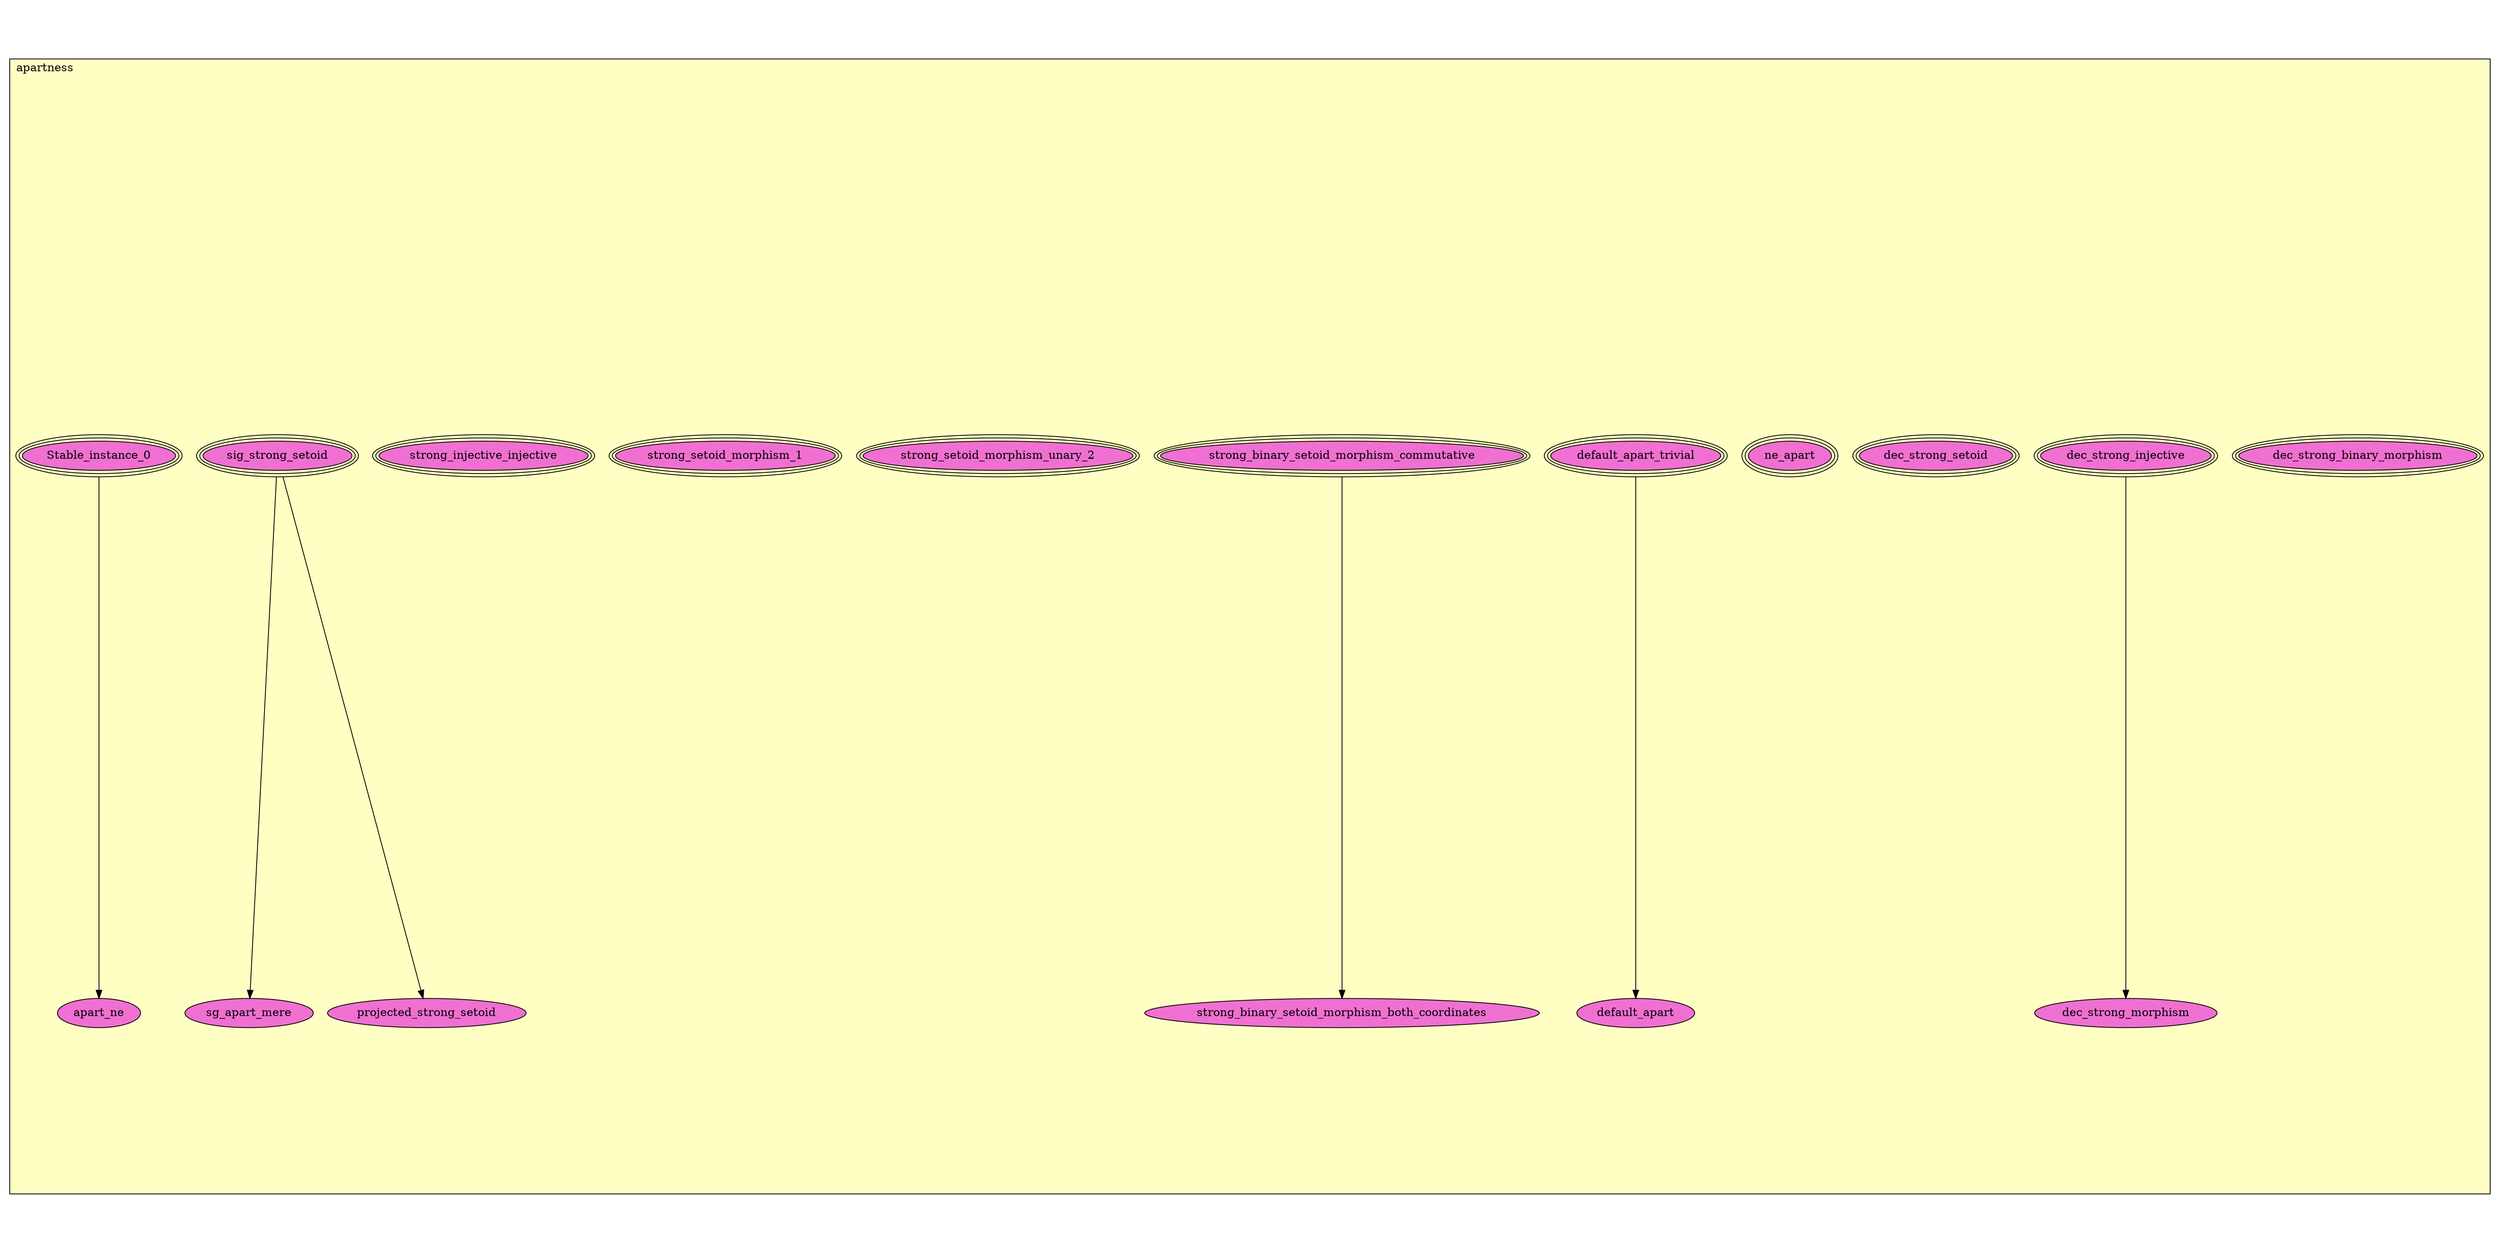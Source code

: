 digraph HoTT_Classes_theory_apartness {
  graph [ratio=0.5]
  node [style=filled]
apartness_dec_strong_binary_morphism [label="dec_strong_binary_morphism", URL=<apartness.html#dec_strong_binary_morphism>, peripheries=3, fillcolor="#F070D1"] ;
apartness_dec_strong_injective [label="dec_strong_injective", URL=<apartness.html#dec_strong_injective>, peripheries=3, fillcolor="#F070D1"] ;
apartness_dec_strong_morphism [label="dec_strong_morphism", URL=<apartness.html#dec_strong_morphism>, fillcolor="#F070D1"] ;
apartness_dec_strong_setoid [label="dec_strong_setoid", URL=<apartness.html#dec_strong_setoid>, peripheries=3, fillcolor="#F070D1"] ;
apartness_ne_apart [label="ne_apart", URL=<apartness.html#ne_apart>, peripheries=3, fillcolor="#F070D1"] ;
apartness_default_apart_trivial [label="default_apart_trivial", URL=<apartness.html#default_apart_trivial>, peripheries=3, fillcolor="#F070D1"] ;
apartness_default_apart [label="default_apart", URL=<apartness.html#default_apart>, fillcolor="#F070D1"] ;
apartness_strong_binary_setoid_morphism_commutative [label="strong_binary_setoid_morphism_commutative", URL=<apartness.html#strong_binary_setoid_morphism_commutative>, peripheries=3, fillcolor="#F070D1"] ;
apartness_strong_binary_setoid_morphism_both_coordinates [label="strong_binary_setoid_morphism_both_coordinates", URL=<apartness.html#strong_binary_setoid_morphism_both_coordinates>, fillcolor="#F070D1"] ;
apartness_strong_setoid_morphism_unary_2 [label="strong_setoid_morphism_unary_2", URL=<apartness.html#strong_setoid_morphism_unary_2>, peripheries=3, fillcolor="#F070D1"] ;
apartness_strong_setoid_morphism_1 [label="strong_setoid_morphism_1", URL=<apartness.html#strong_setoid_morphism_1>, peripheries=3, fillcolor="#F070D1"] ;
apartness_strong_injective_injective [label="strong_injective_injective", URL=<apartness.html#strong_injective_injective>, peripheries=3, fillcolor="#F070D1"] ;
apartness_sig_strong_setoid [label="sig_strong_setoid", URL=<apartness.html#sig_strong_setoid>, peripheries=3, fillcolor="#F070D1"] ;
apartness_sg_apart_mere [label="sg_apart_mere", URL=<apartness.html#sg_apart_mere>, fillcolor="#F070D1"] ;
apartness_projected_strong_setoid [label="projected_strong_setoid", URL=<apartness.html#projected_strong_setoid>, fillcolor="#F070D1"] ;
apartness_Stable_instance_0 [label="Stable_instance_0", URL=<apartness.html#Stable_instance_0>, peripheries=3, fillcolor="#F070D1"] ;
apartness_apart_ne [label="apart_ne", URL=<apartness.html#apart_ne>, fillcolor="#F070D1"] ;
  apartness_dec_strong_injective -> apartness_dec_strong_morphism [] ;
  apartness_default_apart_trivial -> apartness_default_apart [] ;
  apartness_strong_binary_setoid_morphism_commutative -> apartness_strong_binary_setoid_morphism_both_coordinates [] ;
  apartness_sig_strong_setoid -> apartness_sg_apart_mere [] ;
  apartness_sig_strong_setoid -> apartness_projected_strong_setoid [] ;
  apartness_Stable_instance_0 -> apartness_apart_ne [] ;
subgraph cluster_apartness { label="apartness"; fillcolor="#FFFFC3"; labeljust=l; style=filled 
apartness_apart_ne; apartness_Stable_instance_0; apartness_projected_strong_setoid; apartness_sg_apart_mere; apartness_sig_strong_setoid; apartness_strong_injective_injective; apartness_strong_setoid_morphism_1; apartness_strong_setoid_morphism_unary_2; apartness_strong_binary_setoid_morphism_both_coordinates; apartness_strong_binary_setoid_morphism_commutative; apartness_default_apart; apartness_default_apart_trivial; apartness_ne_apart; apartness_dec_strong_setoid; apartness_dec_strong_morphism; apartness_dec_strong_injective; apartness_dec_strong_binary_morphism; };
} /* END */
